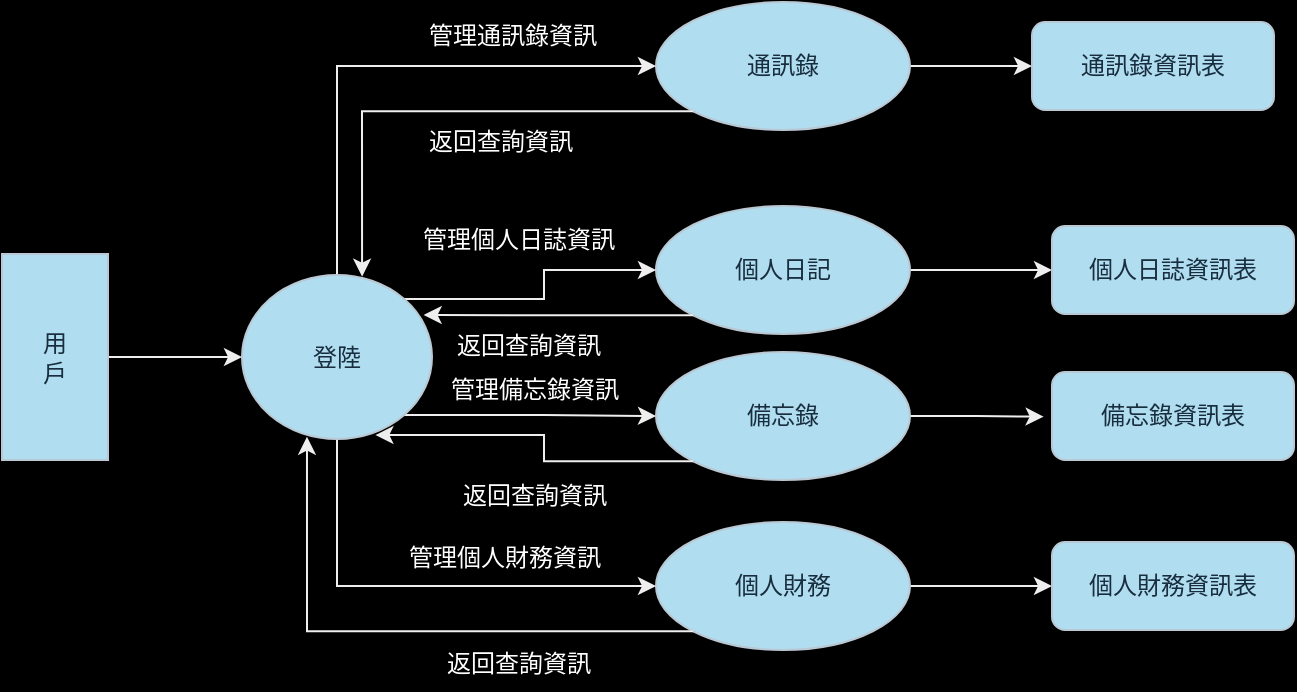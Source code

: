 <mxfile version="22.1.16" type="device">
  <diagram id="C5RBs43oDa-KdzZeNtuy" name="Page-1">
    <mxGraphModel dx="745" dy="472" grid="0" gridSize="10" guides="1" tooltips="1" connect="1" arrows="1" fold="1" page="1" pageScale="1" pageWidth="827" pageHeight="1169" background="#000000" math="0" shadow="0">
      <root>
        <mxCell id="WIyWlLk6GJQsqaUBKTNV-0" />
        <mxCell id="WIyWlLk6GJQsqaUBKTNV-1" parent="WIyWlLk6GJQsqaUBKTNV-0" />
        <mxCell id="9BEtAtNocXVov_1kWqtk-32" style="edgeStyle=orthogonalEdgeStyle;rounded=0;orthogonalLoop=1;jettySize=auto;html=1;exitX=1;exitY=0.5;exitDx=0;exitDy=0;entryX=0;entryY=0.5;entryDx=0;entryDy=0;strokeColor=#EEEEEE;fontColor=#FFFFFF;" edge="1" parent="WIyWlLk6GJQsqaUBKTNV-1" source="9BEtAtNocXVov_1kWqtk-0" target="9BEtAtNocXVov_1kWqtk-25">
          <mxGeometry relative="1" as="geometry" />
        </mxCell>
        <mxCell id="9BEtAtNocXVov_1kWqtk-0" value="通訊錄" style="ellipse;whiteSpace=wrap;html=1;strokeColor=#BAC8D3;fontColor=#182E3E;fillColor=#B1DDF0;" vertex="1" parent="WIyWlLk6GJQsqaUBKTNV-1">
          <mxGeometry x="372" y="124" width="127" height="64" as="geometry" />
        </mxCell>
        <mxCell id="9BEtAtNocXVov_1kWqtk-29" style="edgeStyle=orthogonalEdgeStyle;rounded=0;orthogonalLoop=1;jettySize=auto;html=1;exitX=1;exitY=0.5;exitDx=0;exitDy=0;strokeColor=#EEEEEE;fontColor=#FFFFFF;" edge="1" parent="WIyWlLk6GJQsqaUBKTNV-1" source="9BEtAtNocXVov_1kWqtk-1" target="9BEtAtNocXVov_1kWqtk-26">
          <mxGeometry relative="1" as="geometry" />
        </mxCell>
        <mxCell id="9BEtAtNocXVov_1kWqtk-1" value="個人財務" style="ellipse;whiteSpace=wrap;html=1;strokeColor=#BAC8D3;fontColor=#182E3E;fillColor=#B1DDF0;" vertex="1" parent="WIyWlLk6GJQsqaUBKTNV-1">
          <mxGeometry x="372" y="384" width="127" height="64" as="geometry" />
        </mxCell>
        <mxCell id="9BEtAtNocXVov_1kWqtk-30" style="edgeStyle=orthogonalEdgeStyle;rounded=0;orthogonalLoop=1;jettySize=auto;html=1;exitX=1;exitY=0.5;exitDx=0;exitDy=0;strokeColor=#EEEEEE;fontColor=#FFFFFF;" edge="1" parent="WIyWlLk6GJQsqaUBKTNV-1" source="9BEtAtNocXVov_1kWqtk-2">
          <mxGeometry relative="1" as="geometry">
            <mxPoint x="565.833" y="331.333" as="targetPoint" />
          </mxGeometry>
        </mxCell>
        <mxCell id="9BEtAtNocXVov_1kWqtk-2" value="備忘錄" style="ellipse;whiteSpace=wrap;html=1;strokeColor=#BAC8D3;fontColor=#182E3E;fillColor=#B1DDF0;" vertex="1" parent="WIyWlLk6GJQsqaUBKTNV-1">
          <mxGeometry x="372" y="299" width="127" height="64" as="geometry" />
        </mxCell>
        <mxCell id="9BEtAtNocXVov_1kWqtk-31" style="edgeStyle=orthogonalEdgeStyle;rounded=0;orthogonalLoop=1;jettySize=auto;html=1;exitX=1;exitY=0.5;exitDx=0;exitDy=0;entryX=0;entryY=0.5;entryDx=0;entryDy=0;strokeColor=#EEEEEE;fontColor=#FFFFFF;" edge="1" parent="WIyWlLk6GJQsqaUBKTNV-1" source="9BEtAtNocXVov_1kWqtk-3" target="9BEtAtNocXVov_1kWqtk-28">
          <mxGeometry relative="1" as="geometry" />
        </mxCell>
        <mxCell id="9BEtAtNocXVov_1kWqtk-3" value="個人日記" style="ellipse;whiteSpace=wrap;html=1;strokeColor=#BAC8D3;fontColor=#182E3E;fillColor=#B1DDF0;" vertex="1" parent="WIyWlLk6GJQsqaUBKTNV-1">
          <mxGeometry x="372" y="226" width="127" height="64" as="geometry" />
        </mxCell>
        <mxCell id="9BEtAtNocXVov_1kWqtk-11" style="edgeStyle=orthogonalEdgeStyle;rounded=0;orthogonalLoop=1;jettySize=auto;html=1;exitX=0.5;exitY=0;exitDx=0;exitDy=0;entryX=0;entryY=0.5;entryDx=0;entryDy=0;strokeColor=#EEEEEE;fontColor=#FFFFFF;" edge="1" parent="WIyWlLk6GJQsqaUBKTNV-1" source="9BEtAtNocXVov_1kWqtk-4" target="9BEtAtNocXVov_1kWqtk-0">
          <mxGeometry relative="1" as="geometry" />
        </mxCell>
        <mxCell id="9BEtAtNocXVov_1kWqtk-13" style="edgeStyle=orthogonalEdgeStyle;rounded=0;orthogonalLoop=1;jettySize=auto;html=1;exitX=1;exitY=0;exitDx=0;exitDy=0;entryX=0;entryY=0.5;entryDx=0;entryDy=0;strokeColor=#EEEEEE;fontColor=#FFFFFF;" edge="1" parent="WIyWlLk6GJQsqaUBKTNV-1" source="9BEtAtNocXVov_1kWqtk-4" target="9BEtAtNocXVov_1kWqtk-3">
          <mxGeometry relative="1" as="geometry" />
        </mxCell>
        <mxCell id="9BEtAtNocXVov_1kWqtk-15" style="edgeStyle=orthogonalEdgeStyle;rounded=0;orthogonalLoop=1;jettySize=auto;html=1;exitX=1;exitY=1;exitDx=0;exitDy=0;entryX=0;entryY=0.5;entryDx=0;entryDy=0;strokeColor=#EEEEEE;fontColor=#FFFFFF;" edge="1" parent="WIyWlLk6GJQsqaUBKTNV-1" source="9BEtAtNocXVov_1kWqtk-4" target="9BEtAtNocXVov_1kWqtk-2">
          <mxGeometry relative="1" as="geometry" />
        </mxCell>
        <mxCell id="9BEtAtNocXVov_1kWqtk-17" style="edgeStyle=orthogonalEdgeStyle;rounded=0;orthogonalLoop=1;jettySize=auto;html=1;exitX=0.5;exitY=1;exitDx=0;exitDy=0;entryX=0;entryY=0.5;entryDx=0;entryDy=0;strokeColor=#EEEEEE;fontColor=#FFFFFF;" edge="1" parent="WIyWlLk6GJQsqaUBKTNV-1" source="9BEtAtNocXVov_1kWqtk-4" target="9BEtAtNocXVov_1kWqtk-1">
          <mxGeometry relative="1" as="geometry" />
        </mxCell>
        <mxCell id="9BEtAtNocXVov_1kWqtk-4" value="登陸" style="ellipse;whiteSpace=wrap;html=1;strokeColor=#BAC8D3;fontColor=#182E3E;fillColor=#B1DDF0;" vertex="1" parent="WIyWlLk6GJQsqaUBKTNV-1">
          <mxGeometry x="165" y="260.5" width="95" height="82" as="geometry" />
        </mxCell>
        <mxCell id="9BEtAtNocXVov_1kWqtk-6" style="edgeStyle=orthogonalEdgeStyle;rounded=0;orthogonalLoop=1;jettySize=auto;html=1;exitX=1;exitY=0.5;exitDx=0;exitDy=0;entryX=0;entryY=0.5;entryDx=0;entryDy=0;strokeColor=#EEEEEE;fontColor=#FFFFFF;" edge="1" parent="WIyWlLk6GJQsqaUBKTNV-1" source="9BEtAtNocXVov_1kWqtk-5" target="9BEtAtNocXVov_1kWqtk-4">
          <mxGeometry relative="1" as="geometry" />
        </mxCell>
        <mxCell id="9BEtAtNocXVov_1kWqtk-5" value="用&lt;br&gt;戶" style="rounded=0;whiteSpace=wrap;html=1;strokeColor=#BAC8D3;fontColor=#182E3E;fillColor=#B1DDF0;" vertex="1" parent="WIyWlLk6GJQsqaUBKTNV-1">
          <mxGeometry x="45" y="250" width="53" height="103" as="geometry" />
        </mxCell>
        <mxCell id="9BEtAtNocXVov_1kWqtk-7" value="管理通訊錄資訊" style="text;html=1;align=center;verticalAlign=middle;resizable=0;points=[];autosize=1;strokeColor=none;fillColor=none;fontColor=#FFFFFF;" vertex="1" parent="WIyWlLk6GJQsqaUBKTNV-1">
          <mxGeometry x="249" y="128" width="102" height="26" as="geometry" />
        </mxCell>
        <mxCell id="9BEtAtNocXVov_1kWqtk-8" value="返回查詢資訊" style="text;html=1;align=center;verticalAlign=middle;resizable=0;points=[];autosize=1;strokeColor=none;fillColor=none;fontColor=#FFFFFF;" vertex="1" parent="WIyWlLk6GJQsqaUBKTNV-1">
          <mxGeometry x="249" y="181" width="90" height="26" as="geometry" />
        </mxCell>
        <mxCell id="9BEtAtNocXVov_1kWqtk-12" style="edgeStyle=orthogonalEdgeStyle;rounded=0;orthogonalLoop=1;jettySize=auto;html=1;exitX=0;exitY=1;exitDx=0;exitDy=0;entryX=0.632;entryY=0.01;entryDx=0;entryDy=0;entryPerimeter=0;strokeColor=#EEEEEE;fontColor=#FFFFFF;" edge="1" parent="WIyWlLk6GJQsqaUBKTNV-1" source="9BEtAtNocXVov_1kWqtk-0" target="9BEtAtNocXVov_1kWqtk-4">
          <mxGeometry relative="1" as="geometry" />
        </mxCell>
        <mxCell id="9BEtAtNocXVov_1kWqtk-14" style="edgeStyle=orthogonalEdgeStyle;rounded=0;orthogonalLoop=1;jettySize=auto;html=1;exitX=0;exitY=1;exitDx=0;exitDy=0;entryX=0.956;entryY=0.244;entryDx=0;entryDy=0;entryPerimeter=0;strokeColor=#EEEEEE;fontColor=#FFFFFF;" edge="1" parent="WIyWlLk6GJQsqaUBKTNV-1" source="9BEtAtNocXVov_1kWqtk-3" target="9BEtAtNocXVov_1kWqtk-4">
          <mxGeometry relative="1" as="geometry" />
        </mxCell>
        <mxCell id="9BEtAtNocXVov_1kWqtk-16" style="edgeStyle=orthogonalEdgeStyle;rounded=0;orthogonalLoop=1;jettySize=auto;html=1;exitX=0;exitY=1;exitDx=0;exitDy=0;entryX=0.702;entryY=0.976;entryDx=0;entryDy=0;entryPerimeter=0;strokeColor=#EEEEEE;fontColor=#FFFFFF;" edge="1" parent="WIyWlLk6GJQsqaUBKTNV-1" source="9BEtAtNocXVov_1kWqtk-2" target="9BEtAtNocXVov_1kWqtk-4">
          <mxGeometry relative="1" as="geometry" />
        </mxCell>
        <mxCell id="9BEtAtNocXVov_1kWqtk-18" style="edgeStyle=orthogonalEdgeStyle;rounded=0;orthogonalLoop=1;jettySize=auto;html=1;exitX=0;exitY=1;exitDx=0;exitDy=0;entryX=0.342;entryY=0.986;entryDx=0;entryDy=0;entryPerimeter=0;strokeColor=#EEEEEE;fontColor=#FFFFFF;" edge="1" parent="WIyWlLk6GJQsqaUBKTNV-1" source="9BEtAtNocXVov_1kWqtk-1" target="9BEtAtNocXVov_1kWqtk-4">
          <mxGeometry relative="1" as="geometry" />
        </mxCell>
        <mxCell id="9BEtAtNocXVov_1kWqtk-19" value="管理個人日誌資訊" style="text;html=1;align=center;verticalAlign=middle;resizable=0;points=[];autosize=1;strokeColor=none;fillColor=none;fontColor=#FFFFFF;" vertex="1" parent="WIyWlLk6GJQsqaUBKTNV-1">
          <mxGeometry x="246" y="230" width="114" height="26" as="geometry" />
        </mxCell>
        <mxCell id="9BEtAtNocXVov_1kWqtk-20" value="返回查詢資訊" style="text;html=1;align=center;verticalAlign=middle;resizable=0;points=[];autosize=1;strokeColor=none;fillColor=none;fontColor=#FFFFFF;" vertex="1" parent="WIyWlLk6GJQsqaUBKTNV-1">
          <mxGeometry x="263" y="283" width="90" height="26" as="geometry" />
        </mxCell>
        <mxCell id="9BEtAtNocXVov_1kWqtk-21" value="返回查詢資訊" style="text;html=1;align=center;verticalAlign=middle;resizable=0;points=[];autosize=1;strokeColor=none;fillColor=none;fontColor=#FFFFFF;" vertex="1" parent="WIyWlLk6GJQsqaUBKTNV-1">
          <mxGeometry x="266" y="358" width="90" height="26" as="geometry" />
        </mxCell>
        <mxCell id="9BEtAtNocXVov_1kWqtk-22" value="返回查詢資訊" style="text;html=1;align=center;verticalAlign=middle;resizable=0;points=[];autosize=1;strokeColor=none;fillColor=none;fontColor=#FFFFFF;" vertex="1" parent="WIyWlLk6GJQsqaUBKTNV-1">
          <mxGeometry x="258" y="442" width="90" height="26" as="geometry" />
        </mxCell>
        <mxCell id="9BEtAtNocXVov_1kWqtk-23" value="管理備忘錄資訊" style="text;html=1;align=center;verticalAlign=middle;resizable=0;points=[];autosize=1;strokeColor=none;fillColor=none;fontColor=#FFFFFF;" vertex="1" parent="WIyWlLk6GJQsqaUBKTNV-1">
          <mxGeometry x="260" y="305" width="102" height="26" as="geometry" />
        </mxCell>
        <mxCell id="9BEtAtNocXVov_1kWqtk-24" value="管理個人財務資訊" style="text;html=1;align=center;verticalAlign=middle;resizable=0;points=[];autosize=1;strokeColor=none;fillColor=none;fontColor=#FFFFFF;" vertex="1" parent="WIyWlLk6GJQsqaUBKTNV-1">
          <mxGeometry x="239" y="389" width="114" height="26" as="geometry" />
        </mxCell>
        <mxCell id="9BEtAtNocXVov_1kWqtk-25" value="通訊錄資訊表" style="rounded=1;whiteSpace=wrap;html=1;strokeColor=#BAC8D3;fontColor=#182E3E;fillColor=#B1DDF0;" vertex="1" parent="WIyWlLk6GJQsqaUBKTNV-1">
          <mxGeometry x="560" y="134" width="121" height="44" as="geometry" />
        </mxCell>
        <mxCell id="9BEtAtNocXVov_1kWqtk-26" value="個人財務資訊表" style="rounded=1;whiteSpace=wrap;html=1;strokeColor=#BAC8D3;fontColor=#182E3E;fillColor=#B1DDF0;" vertex="1" parent="WIyWlLk6GJQsqaUBKTNV-1">
          <mxGeometry x="570" y="394" width="121" height="44" as="geometry" />
        </mxCell>
        <mxCell id="9BEtAtNocXVov_1kWqtk-27" value="備忘錄資訊表" style="rounded=1;whiteSpace=wrap;html=1;strokeColor=#BAC8D3;fontColor=#182E3E;fillColor=#B1DDF0;" vertex="1" parent="WIyWlLk6GJQsqaUBKTNV-1">
          <mxGeometry x="570" y="309" width="121" height="44" as="geometry" />
        </mxCell>
        <mxCell id="9BEtAtNocXVov_1kWqtk-28" value="個人日誌資訊表" style="rounded=1;whiteSpace=wrap;html=1;strokeColor=#BAC8D3;fontColor=#182E3E;fillColor=#B1DDF0;" vertex="1" parent="WIyWlLk6GJQsqaUBKTNV-1">
          <mxGeometry x="570" y="236" width="121" height="44" as="geometry" />
        </mxCell>
      </root>
    </mxGraphModel>
  </diagram>
</mxfile>
